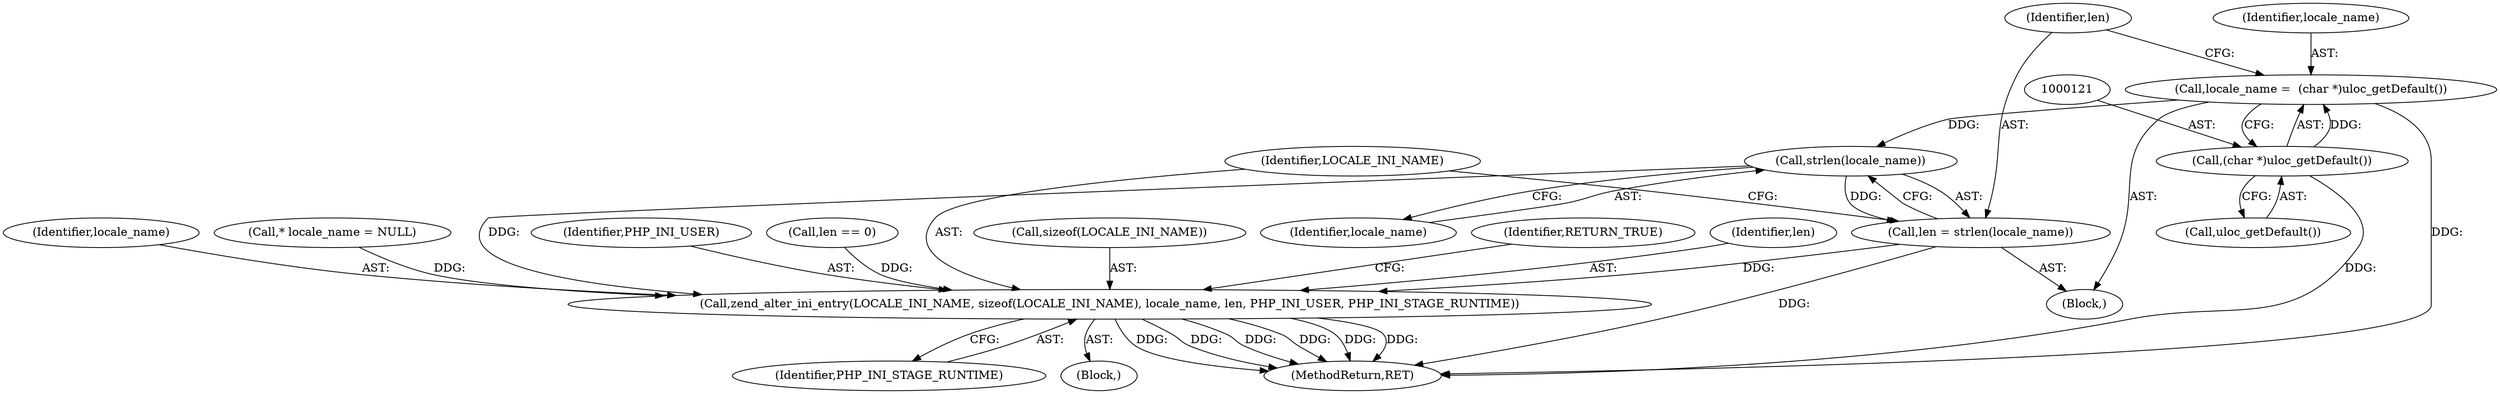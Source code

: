 digraph "1_php-src_97eff7eb57fc2320c267a949cffd622c38712484?w=1_13@pointer" {
"1000118" [label="(Call,locale_name =  (char *)uloc_getDefault())"];
"1000120" [label="(Call,(char *)uloc_getDefault())"];
"1000125" [label="(Call,strlen(locale_name))"];
"1000123" [label="(Call,len = strlen(locale_name))"];
"1000127" [label="(Call,zend_alter_ini_entry(LOCALE_INI_NAME, sizeof(LOCALE_INI_NAME), locale_name, len, PHP_INI_USER, PHP_INI_STAGE_RUNTIME))"];
"1000133" [label="(Identifier,PHP_INI_USER)"];
"1000124" [label="(Identifier,len)"];
"1000114" [label="(Call,len == 0)"];
"1000128" [label="(Identifier,LOCALE_INI_NAME)"];
"1000134" [label="(Identifier,PHP_INI_STAGE_RUNTIME)"];
"1000118" [label="(Call,locale_name =  (char *)uloc_getDefault())"];
"1000123" [label="(Call,len = strlen(locale_name))"];
"1000125" [label="(Call,strlen(locale_name))"];
"1000119" [label="(Identifier,locale_name)"];
"1000120" [label="(Call,(char *)uloc_getDefault())"];
"1000129" [label="(Call,sizeof(LOCALE_INI_NAME))"];
"1000127" [label="(Call,zend_alter_ini_entry(LOCALE_INI_NAME, sizeof(LOCALE_INI_NAME), locale_name, len, PHP_INI_USER, PHP_INI_STAGE_RUNTIME))"];
"1000126" [label="(Identifier,locale_name)"];
"1000117" [label="(Block,)"];
"1000135" [label="(Identifier,RETURN_TRUE)"];
"1000102" [label="(Block,)"];
"1000132" [label="(Identifier,len)"];
"1000122" [label="(Call,uloc_getDefault())"];
"1000131" [label="(Identifier,locale_name)"];
"1000104" [label="(Call,* locale_name = NULL)"];
"1000136" [label="(MethodReturn,RET)"];
"1000118" -> "1000117"  [label="AST: "];
"1000118" -> "1000120"  [label="CFG: "];
"1000119" -> "1000118"  [label="AST: "];
"1000120" -> "1000118"  [label="AST: "];
"1000124" -> "1000118"  [label="CFG: "];
"1000118" -> "1000136"  [label="DDG: "];
"1000120" -> "1000118"  [label="DDG: "];
"1000118" -> "1000125"  [label="DDG: "];
"1000120" -> "1000122"  [label="CFG: "];
"1000121" -> "1000120"  [label="AST: "];
"1000122" -> "1000120"  [label="AST: "];
"1000120" -> "1000136"  [label="DDG: "];
"1000125" -> "1000123"  [label="AST: "];
"1000125" -> "1000126"  [label="CFG: "];
"1000126" -> "1000125"  [label="AST: "];
"1000123" -> "1000125"  [label="CFG: "];
"1000125" -> "1000123"  [label="DDG: "];
"1000125" -> "1000127"  [label="DDG: "];
"1000123" -> "1000117"  [label="AST: "];
"1000124" -> "1000123"  [label="AST: "];
"1000128" -> "1000123"  [label="CFG: "];
"1000123" -> "1000136"  [label="DDG: "];
"1000123" -> "1000127"  [label="DDG: "];
"1000127" -> "1000102"  [label="AST: "];
"1000127" -> "1000134"  [label="CFG: "];
"1000128" -> "1000127"  [label="AST: "];
"1000129" -> "1000127"  [label="AST: "];
"1000131" -> "1000127"  [label="AST: "];
"1000132" -> "1000127"  [label="AST: "];
"1000133" -> "1000127"  [label="AST: "];
"1000134" -> "1000127"  [label="AST: "];
"1000135" -> "1000127"  [label="CFG: "];
"1000127" -> "1000136"  [label="DDG: "];
"1000127" -> "1000136"  [label="DDG: "];
"1000127" -> "1000136"  [label="DDG: "];
"1000127" -> "1000136"  [label="DDG: "];
"1000127" -> "1000136"  [label="DDG: "];
"1000127" -> "1000136"  [label="DDG: "];
"1000104" -> "1000127"  [label="DDG: "];
"1000114" -> "1000127"  [label="DDG: "];
}
